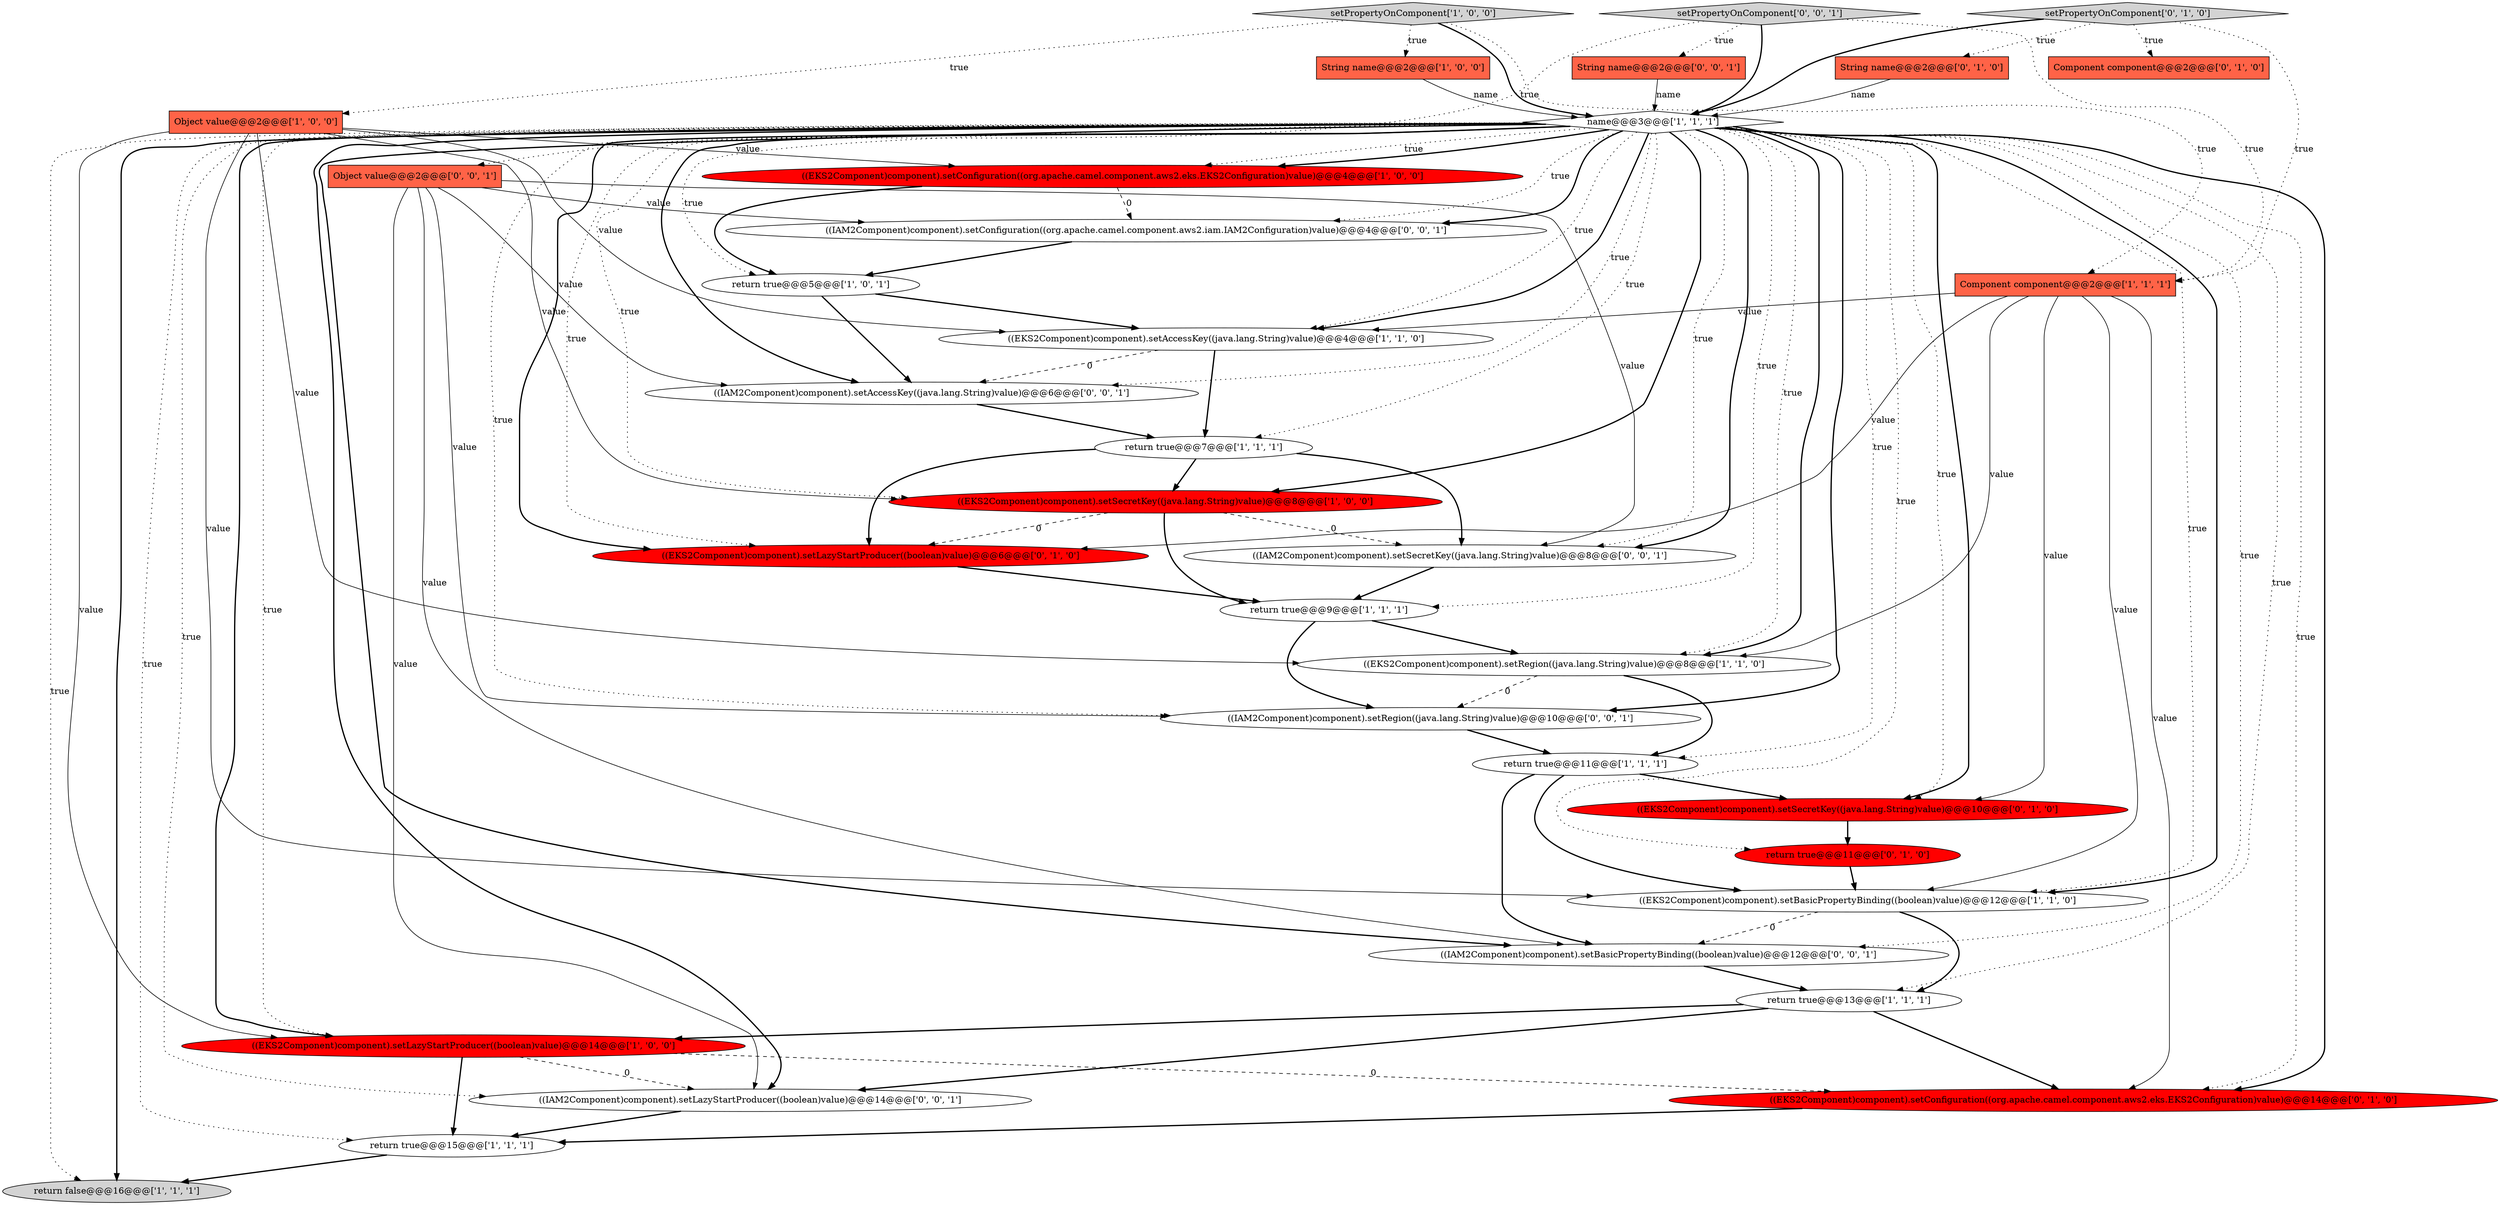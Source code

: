 digraph {
11 [style = filled, label = "setPropertyOnComponent['1', '0', '0']", fillcolor = lightgray, shape = diamond image = "AAA0AAABBB1BBB"];
19 [style = filled, label = "((EKS2Component)component).setSecretKey((java.lang.String)value)@@@10@@@['0', '1', '0']", fillcolor = red, shape = ellipse image = "AAA1AAABBB2BBB"];
20 [style = filled, label = "return true@@@11@@@['0', '1', '0']", fillcolor = red, shape = ellipse image = "AAA1AAABBB2BBB"];
14 [style = filled, label = "((EKS2Component)component).setBasicPropertyBinding((boolean)value)@@@12@@@['1', '1', '0']", fillcolor = white, shape = ellipse image = "AAA0AAABBB1BBB"];
26 [style = filled, label = "((IAM2Component)component).setRegion((java.lang.String)value)@@@10@@@['0', '0', '1']", fillcolor = white, shape = ellipse image = "AAA0AAABBB3BBB"];
1 [style = filled, label = "return true@@@5@@@['1', '0', '1']", fillcolor = white, shape = ellipse image = "AAA0AAABBB1BBB"];
28 [style = filled, label = "String name@@@2@@@['0', '0', '1']", fillcolor = tomato, shape = box image = "AAA0AAABBB3BBB"];
25 [style = filled, label = "Object value@@@2@@@['0', '0', '1']", fillcolor = tomato, shape = box image = "AAA0AAABBB3BBB"];
4 [style = filled, label = "Object value@@@2@@@['1', '0', '0']", fillcolor = tomato, shape = box image = "AAA0AAABBB1BBB"];
8 [style = filled, label = "return false@@@16@@@['1', '1', '1']", fillcolor = lightgray, shape = ellipse image = "AAA0AAABBB1BBB"];
18 [style = filled, label = "Component component@@@2@@@['0', '1', '0']", fillcolor = tomato, shape = box image = "AAA0AAABBB2BBB"];
15 [style = filled, label = "((EKS2Component)component).setSecretKey((java.lang.String)value)@@@8@@@['1', '0', '0']", fillcolor = red, shape = ellipse image = "AAA1AAABBB1BBB"];
33 [style = filled, label = "((IAM2Component)component).setAccessKey((java.lang.String)value)@@@6@@@['0', '0', '1']", fillcolor = white, shape = ellipse image = "AAA0AAABBB3BBB"];
17 [style = filled, label = "return true@@@13@@@['1', '1', '1']", fillcolor = white, shape = ellipse image = "AAA0AAABBB1BBB"];
30 [style = filled, label = "((IAM2Component)component).setBasicPropertyBinding((boolean)value)@@@12@@@['0', '0', '1']", fillcolor = white, shape = ellipse image = "AAA0AAABBB3BBB"];
7 [style = filled, label = "return true@@@11@@@['1', '1', '1']", fillcolor = white, shape = ellipse image = "AAA0AAABBB1BBB"];
12 [style = filled, label = "((EKS2Component)component).setRegion((java.lang.String)value)@@@8@@@['1', '1', '0']", fillcolor = white, shape = ellipse image = "AAA0AAABBB1BBB"];
22 [style = filled, label = "((EKS2Component)component).setLazyStartProducer((boolean)value)@@@6@@@['0', '1', '0']", fillcolor = red, shape = ellipse image = "AAA1AAABBB2BBB"];
29 [style = filled, label = "((IAM2Component)component).setConfiguration((org.apache.camel.component.aws2.iam.IAM2Configuration)value)@@@4@@@['0', '0', '1']", fillcolor = white, shape = ellipse image = "AAA0AAABBB3BBB"];
23 [style = filled, label = "setPropertyOnComponent['0', '1', '0']", fillcolor = lightgray, shape = diamond image = "AAA0AAABBB2BBB"];
27 [style = filled, label = "setPropertyOnComponent['0', '0', '1']", fillcolor = lightgray, shape = diamond image = "AAA0AAABBB3BBB"];
0 [style = filled, label = "((EKS2Component)component).setConfiguration((org.apache.camel.component.aws2.eks.EKS2Configuration)value)@@@4@@@['1', '0', '0']", fillcolor = red, shape = ellipse image = "AAA1AAABBB1BBB"];
9 [style = filled, label = "((EKS2Component)component).setAccessKey((java.lang.String)value)@@@4@@@['1', '1', '0']", fillcolor = white, shape = ellipse image = "AAA0AAABBB1BBB"];
31 [style = filled, label = "((IAM2Component)component).setSecretKey((java.lang.String)value)@@@8@@@['0', '0', '1']", fillcolor = white, shape = ellipse image = "AAA0AAABBB3BBB"];
6 [style = filled, label = "name@@@3@@@['1', '1', '1']", fillcolor = white, shape = diamond image = "AAA0AAABBB1BBB"];
13 [style = filled, label = "String name@@@2@@@['1', '0', '0']", fillcolor = tomato, shape = box image = "AAA0AAABBB1BBB"];
32 [style = filled, label = "((IAM2Component)component).setLazyStartProducer((boolean)value)@@@14@@@['0', '0', '1']", fillcolor = white, shape = ellipse image = "AAA0AAABBB3BBB"];
2 [style = filled, label = "return true@@@9@@@['1', '1', '1']", fillcolor = white, shape = ellipse image = "AAA0AAABBB1BBB"];
24 [style = filled, label = "((EKS2Component)component).setConfiguration((org.apache.camel.component.aws2.eks.EKS2Configuration)value)@@@14@@@['0', '1', '0']", fillcolor = red, shape = ellipse image = "AAA1AAABBB2BBB"];
5 [style = filled, label = "((EKS2Component)component).setLazyStartProducer((boolean)value)@@@14@@@['1', '0', '0']", fillcolor = red, shape = ellipse image = "AAA1AAABBB1BBB"];
10 [style = filled, label = "return true@@@7@@@['1', '1', '1']", fillcolor = white, shape = ellipse image = "AAA0AAABBB1BBB"];
21 [style = filled, label = "String name@@@2@@@['0', '1', '0']", fillcolor = tomato, shape = box image = "AAA0AAABBB2BBB"];
3 [style = filled, label = "return true@@@15@@@['1', '1', '1']", fillcolor = white, shape = ellipse image = "AAA0AAABBB1BBB"];
16 [style = filled, label = "Component component@@@2@@@['1', '1', '1']", fillcolor = tomato, shape = box image = "AAA0AAABBB1BBB"];
5->3 [style = bold, label=""];
16->24 [style = solid, label="value"];
2->26 [style = bold, label=""];
6->31 [style = dotted, label="true"];
16->22 [style = solid, label="value"];
7->30 [style = bold, label=""];
6->22 [style = bold, label=""];
6->1 [style = dotted, label="true"];
5->24 [style = dashed, label="0"];
6->32 [style = dotted, label="true"];
14->17 [style = bold, label=""];
9->10 [style = bold, label=""];
6->19 [style = dotted, label="true"];
12->7 [style = bold, label=""];
15->22 [style = dashed, label="0"];
6->29 [style = bold, label=""];
7->14 [style = bold, label=""];
12->26 [style = dashed, label="0"];
6->26 [style = dotted, label="true"];
1->33 [style = bold, label=""];
23->18 [style = dotted, label="true"];
15->31 [style = dashed, label="0"];
4->0 [style = solid, label="value"];
6->0 [style = dotted, label="true"];
29->1 [style = bold, label=""];
6->3 [style = dotted, label="true"];
32->3 [style = bold, label=""];
6->15 [style = dotted, label="true"];
6->32 [style = bold, label=""];
16->14 [style = solid, label="value"];
17->5 [style = bold, label=""];
10->31 [style = bold, label=""];
27->25 [style = dotted, label="true"];
26->7 [style = bold, label=""];
25->31 [style = solid, label="value"];
19->20 [style = bold, label=""];
23->21 [style = dotted, label="true"];
31->2 [style = bold, label=""];
20->14 [style = bold, label=""];
11->13 [style = dotted, label="true"];
16->12 [style = solid, label="value"];
16->19 [style = solid, label="value"];
4->15 [style = solid, label="value"];
4->12 [style = solid, label="value"];
6->20 [style = dotted, label="true"];
5->32 [style = dashed, label="0"];
6->14 [style = dotted, label="true"];
6->29 [style = dotted, label="true"];
6->7 [style = dotted, label="true"];
11->16 [style = dotted, label="true"];
6->12 [style = dotted, label="true"];
25->30 [style = solid, label="value"];
6->33 [style = dotted, label="true"];
24->3 [style = bold, label=""];
13->6 [style = solid, label="name"];
23->16 [style = dotted, label="true"];
6->24 [style = dotted, label="true"];
6->26 [style = bold, label=""];
30->17 [style = bold, label=""];
22->2 [style = bold, label=""];
6->24 [style = bold, label=""];
11->4 [style = dotted, label="true"];
6->22 [style = dotted, label="true"];
6->15 [style = bold, label=""];
1->9 [style = bold, label=""];
6->10 [style = dotted, label="true"];
6->5 [style = bold, label=""];
4->14 [style = solid, label="value"];
25->32 [style = solid, label="value"];
16->9 [style = solid, label="value"];
6->2 [style = dotted, label="true"];
6->9 [style = dotted, label="true"];
25->26 [style = solid, label="value"];
6->8 [style = dotted, label="true"];
0->1 [style = bold, label=""];
3->8 [style = bold, label=""];
23->6 [style = bold, label=""];
6->33 [style = bold, label=""];
0->29 [style = dashed, label="0"];
4->9 [style = solid, label="value"];
7->19 [style = bold, label=""];
28->6 [style = solid, label="name"];
6->12 [style = bold, label=""];
27->16 [style = dotted, label="true"];
10->22 [style = bold, label=""];
6->30 [style = dotted, label="true"];
15->2 [style = bold, label=""];
10->15 [style = bold, label=""];
25->29 [style = solid, label="value"];
11->6 [style = bold, label=""];
4->5 [style = solid, label="value"];
33->10 [style = bold, label=""];
6->0 [style = bold, label=""];
6->19 [style = bold, label=""];
17->32 [style = bold, label=""];
6->17 [style = dotted, label="true"];
27->6 [style = bold, label=""];
2->12 [style = bold, label=""];
9->33 [style = dashed, label="0"];
6->14 [style = bold, label=""];
27->28 [style = dotted, label="true"];
17->24 [style = bold, label=""];
6->31 [style = bold, label=""];
14->30 [style = dashed, label="0"];
6->8 [style = bold, label=""];
21->6 [style = solid, label="name"];
6->9 [style = bold, label=""];
6->5 [style = dotted, label="true"];
25->33 [style = solid, label="value"];
6->30 [style = bold, label=""];
}
